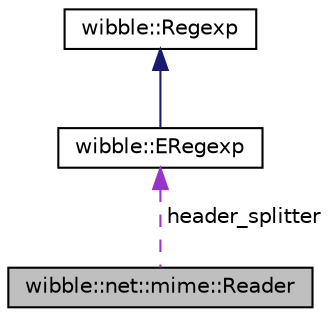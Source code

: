 digraph G
{
  edge [fontname="Helvetica",fontsize="10",labelfontname="Helvetica",labelfontsize="10"];
  node [fontname="Helvetica",fontsize="10",shape=record];
  Node1 [label="wibble::net::mime::Reader",height=0.2,width=0.4,color="black", fillcolor="grey75", style="filled" fontcolor="black"];
  Node2 -> Node1 [dir="back",color="darkorchid3",fontsize="10",style="dashed",label=" header_splitter" ,fontname="Helvetica"];
  Node2 [label="wibble::ERegexp",height=0.2,width=0.4,color="black", fillcolor="white", style="filled",URL="$classwibble_1_1ERegexp.html"];
  Node3 -> Node2 [dir="back",color="midnightblue",fontsize="10",style="solid",fontname="Helvetica"];
  Node3 [label="wibble::Regexp",height=0.2,width=0.4,color="black", fillcolor="white", style="filled",URL="$classwibble_1_1Regexp.html"];
}
